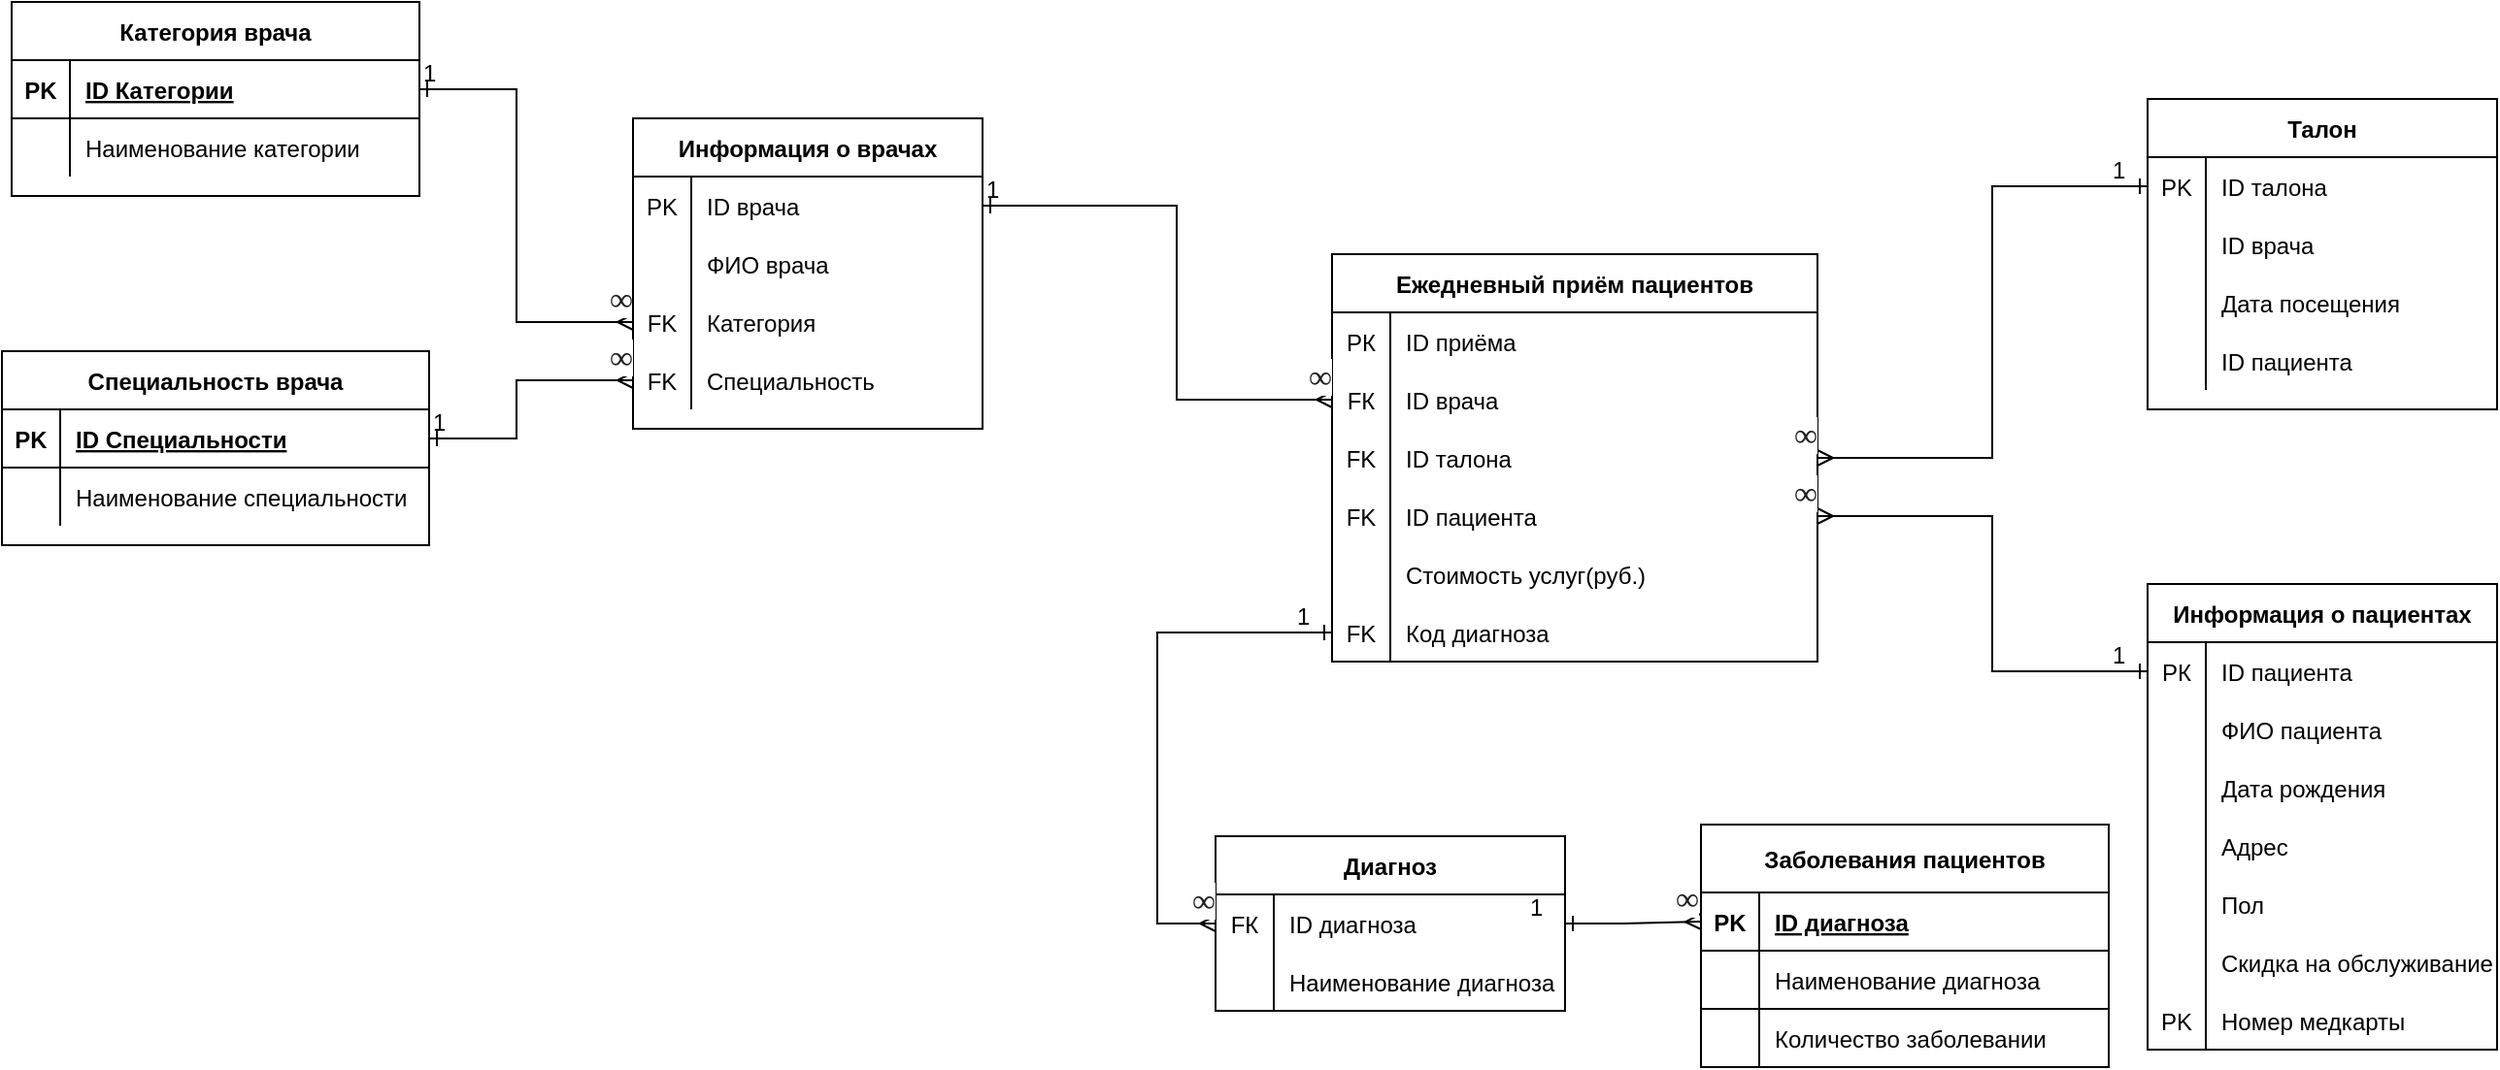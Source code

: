 <mxfile version="20.5.1" type="device" pages="5"><diagram id="zcLSEDVGO-byZdk7C5xc" name="Страница 1"><mxGraphModel dx="4024" dy="2439" grid="1" gridSize="10" guides="1" tooltips="1" connect="1" arrows="1" fold="1" page="1" pageScale="1" pageWidth="827" pageHeight="1169" math="0" shadow="0"><root><mxCell id="0"/><mxCell id="1" parent="0"/><mxCell id="pwShzJ3ZzyvoZm3PNi4d-5" value="Ежедневный приём пациентов" style="shape=table;startSize=30;container=1;collapsible=1;childLayout=tableLayout;fixedRows=1;rowLines=0;fontStyle=1;align=center;resizeLast=1;" parent="1" vertex="1"><mxGeometry x="-900" y="-1010" width="250" height="210" as="geometry"/></mxCell><mxCell id="pwShzJ3ZzyvoZm3PNi4d-9" value="" style="shape=tableRow;horizontal=0;startSize=0;swimlaneHead=0;swimlaneBody=0;fillColor=none;collapsible=0;dropTarget=0;points=[[0,0.5],[1,0.5]];portConstraint=eastwest;top=0;left=0;right=0;bottom=0;" parent="pwShzJ3ZzyvoZm3PNi4d-5" vertex="1"><mxGeometry y="30" width="250" height="30" as="geometry"/></mxCell><mxCell id="pwShzJ3ZzyvoZm3PNi4d-10" value="РК" style="shape=partialRectangle;connectable=0;fillColor=none;top=0;left=0;bottom=0;right=0;editable=1;overflow=hidden;" parent="pwShzJ3ZzyvoZm3PNi4d-9" vertex="1"><mxGeometry width="30" height="30" as="geometry"><mxRectangle width="30" height="30" as="alternateBounds"/></mxGeometry></mxCell><mxCell id="pwShzJ3ZzyvoZm3PNi4d-11" value="ID приёма" style="shape=partialRectangle;connectable=0;fillColor=none;top=0;left=0;bottom=0;right=0;align=left;spacingLeft=6;overflow=hidden;" parent="pwShzJ3ZzyvoZm3PNi4d-9" vertex="1"><mxGeometry x="30" width="220" height="30" as="geometry"><mxRectangle width="220" height="30" as="alternateBounds"/></mxGeometry></mxCell><mxCell id="pwShzJ3ZzyvoZm3PNi4d-12" value="" style="shape=tableRow;horizontal=0;startSize=0;swimlaneHead=0;swimlaneBody=0;fillColor=none;collapsible=0;dropTarget=0;points=[[0,0.5],[1,0.5]];portConstraint=eastwest;top=0;left=0;right=0;bottom=0;" parent="pwShzJ3ZzyvoZm3PNi4d-5" vertex="1"><mxGeometry y="60" width="250" height="30" as="geometry"/></mxCell><mxCell id="pwShzJ3ZzyvoZm3PNi4d-13" value="FК" style="shape=partialRectangle;connectable=0;fillColor=none;top=0;left=0;bottom=0;right=0;editable=1;overflow=hidden;" parent="pwShzJ3ZzyvoZm3PNi4d-12" vertex="1"><mxGeometry width="30" height="30" as="geometry"><mxRectangle width="30" height="30" as="alternateBounds"/></mxGeometry></mxCell><mxCell id="pwShzJ3ZzyvoZm3PNi4d-14" value="ID врача" style="shape=partialRectangle;connectable=0;fillColor=none;top=0;left=0;bottom=0;right=0;align=left;spacingLeft=6;overflow=hidden;" parent="pwShzJ3ZzyvoZm3PNi4d-12" vertex="1"><mxGeometry x="30" width="220" height="30" as="geometry"><mxRectangle width="220" height="30" as="alternateBounds"/></mxGeometry></mxCell><mxCell id="pwShzJ3ZzyvoZm3PNi4d-15" value="" style="shape=tableRow;horizontal=0;startSize=0;swimlaneHead=0;swimlaneBody=0;fillColor=none;collapsible=0;dropTarget=0;points=[[0,0.5],[1,0.5]];portConstraint=eastwest;top=0;left=0;right=0;bottom=0;" parent="pwShzJ3ZzyvoZm3PNi4d-5" vertex="1"><mxGeometry y="90" width="250" height="30" as="geometry"/></mxCell><mxCell id="pwShzJ3ZzyvoZm3PNi4d-16" value="FK" style="shape=partialRectangle;connectable=0;fillColor=none;top=0;left=0;bottom=0;right=0;editable=1;overflow=hidden;" parent="pwShzJ3ZzyvoZm3PNi4d-15" vertex="1"><mxGeometry width="30" height="30" as="geometry"><mxRectangle width="30" height="30" as="alternateBounds"/></mxGeometry></mxCell><mxCell id="pwShzJ3ZzyvoZm3PNi4d-17" value="ID талона" style="shape=partialRectangle;connectable=0;fillColor=none;top=0;left=0;bottom=0;right=0;align=left;spacingLeft=6;overflow=hidden;" parent="pwShzJ3ZzyvoZm3PNi4d-15" vertex="1"><mxGeometry x="30" width="220" height="30" as="geometry"><mxRectangle width="220" height="30" as="alternateBounds"/></mxGeometry></mxCell><mxCell id="pwShzJ3ZzyvoZm3PNi4d-18" style="shape=tableRow;horizontal=0;startSize=0;swimlaneHead=0;swimlaneBody=0;fillColor=none;collapsible=0;dropTarget=0;points=[[0,0.5],[1,0.5]];portConstraint=eastwest;top=0;left=0;right=0;bottom=0;" parent="pwShzJ3ZzyvoZm3PNi4d-5" vertex="1"><mxGeometry y="120" width="250" height="30" as="geometry"/></mxCell><mxCell id="pwShzJ3ZzyvoZm3PNi4d-19" value="FK" style="shape=partialRectangle;connectable=0;fillColor=none;top=0;left=0;bottom=0;right=0;editable=1;overflow=hidden;" parent="pwShzJ3ZzyvoZm3PNi4d-18" vertex="1"><mxGeometry width="30" height="30" as="geometry"><mxRectangle width="30" height="30" as="alternateBounds"/></mxGeometry></mxCell><mxCell id="pwShzJ3ZzyvoZm3PNi4d-20" value="ID пациента" style="shape=partialRectangle;connectable=0;fillColor=none;top=0;left=0;bottom=0;right=0;align=left;spacingLeft=6;overflow=hidden;" parent="pwShzJ3ZzyvoZm3PNi4d-18" vertex="1"><mxGeometry x="30" width="220" height="30" as="geometry"><mxRectangle width="220" height="30" as="alternateBounds"/></mxGeometry></mxCell><mxCell id="pwShzJ3ZzyvoZm3PNi4d-27" style="shape=tableRow;horizontal=0;startSize=0;swimlaneHead=0;swimlaneBody=0;fillColor=none;collapsible=0;dropTarget=0;points=[[0,0.5],[1,0.5]];portConstraint=eastwest;top=0;left=0;right=0;bottom=0;" parent="pwShzJ3ZzyvoZm3PNi4d-5" vertex="1"><mxGeometry y="150" width="250" height="30" as="geometry"/></mxCell><mxCell id="pwShzJ3ZzyvoZm3PNi4d-28" style="shape=partialRectangle;connectable=0;fillColor=none;top=0;left=0;bottom=0;right=0;editable=1;overflow=hidden;" parent="pwShzJ3ZzyvoZm3PNi4d-27" vertex="1"><mxGeometry width="30" height="30" as="geometry"><mxRectangle width="30" height="30" as="alternateBounds"/></mxGeometry></mxCell><mxCell id="pwShzJ3ZzyvoZm3PNi4d-29" value="Стоимость услуг(руб.)" style="shape=partialRectangle;connectable=0;fillColor=none;top=0;left=0;bottom=0;right=0;align=left;spacingLeft=6;overflow=hidden;" parent="pwShzJ3ZzyvoZm3PNi4d-27" vertex="1"><mxGeometry x="30" width="220" height="30" as="geometry"><mxRectangle width="220" height="30" as="alternateBounds"/></mxGeometry></mxCell><mxCell id="pwShzJ3ZzyvoZm3PNi4d-24" style="shape=tableRow;horizontal=0;startSize=0;swimlaneHead=0;swimlaneBody=0;fillColor=none;collapsible=0;dropTarget=0;points=[[0,0.5],[1,0.5]];portConstraint=eastwest;top=0;left=0;right=0;bottom=0;" parent="pwShzJ3ZzyvoZm3PNi4d-5" vertex="1"><mxGeometry y="180" width="250" height="30" as="geometry"/></mxCell><mxCell id="pwShzJ3ZzyvoZm3PNi4d-25" value="FK" style="shape=partialRectangle;connectable=0;fillColor=none;top=0;left=0;bottom=0;right=0;editable=1;overflow=hidden;" parent="pwShzJ3ZzyvoZm3PNi4d-24" vertex="1"><mxGeometry width="30" height="30" as="geometry"><mxRectangle width="30" height="30" as="alternateBounds"/></mxGeometry></mxCell><mxCell id="pwShzJ3ZzyvoZm3PNi4d-26" value="Код диагноза" style="shape=partialRectangle;connectable=0;fillColor=none;top=0;left=0;bottom=0;right=0;align=left;spacingLeft=6;overflow=hidden;" parent="pwShzJ3ZzyvoZm3PNi4d-24" vertex="1"><mxGeometry x="30" width="220" height="30" as="geometry"><mxRectangle width="220" height="30" as="alternateBounds"/></mxGeometry></mxCell><mxCell id="pwShzJ3ZzyvoZm3PNi4d-49" value="" style="endArrow=ERmany;html=1;rounded=0;exitX=1;exitY=0.5;exitDx=0;exitDy=0;startArrow=ERone;startFill=0;endFill=0;entryX=0;entryY=0.5;entryDx=0;entryDy=0;" parent="1" source="mf8u4sj8ODmg08UQ4odM-2" target="mf8u4sj8ODmg08UQ4odM-43" edge="1"><mxGeometry relative="1" as="geometry"><mxPoint x="-1080" y="-1130" as="sourcePoint"/><mxPoint x="-910" y="-1005" as="targetPoint"/><Array as="points"><mxPoint x="-1320" y="-1095"/><mxPoint x="-1320" y="-975"/></Array></mxGeometry></mxCell><mxCell id="pwShzJ3ZzyvoZm3PNi4d-50" value="1" style="resizable=0;html=1;align=left;verticalAlign=bottom;" parent="pwShzJ3ZzyvoZm3PNi4d-49" connectable="0" vertex="1"><mxGeometry x="-1" relative="1" as="geometry"/></mxCell><mxCell id="pwShzJ3ZzyvoZm3PNi4d-51" value="&lt;span style=&quot;color: rgb(32, 33, 34); font-family: times, serif, &amp;quot;palatino linotype&amp;quot;, &amp;quot;new athena unicode&amp;quot;, athena, gentium, code2000; font-size: 16.8px; text-align: start; background-color: rgb(255, 255, 255);&quot;&gt;∞&lt;/span&gt;" style="resizable=0;html=1;align=right;verticalAlign=bottom;" parent="pwShzJ3ZzyvoZm3PNi4d-49" connectable="0" vertex="1"><mxGeometry x="1" relative="1" as="geometry"/></mxCell><mxCell id="pwShzJ3ZzyvoZm3PNi4d-134" value="Информация о пациентах" style="shape=table;startSize=30;container=1;collapsible=1;childLayout=tableLayout;fixedRows=1;rowLines=0;fontStyle=1;align=center;resizeLast=1;" parent="1" vertex="1"><mxGeometry x="-480" y="-840" width="180" height="240" as="geometry"/></mxCell><mxCell id="pwShzJ3ZzyvoZm3PNi4d-135" style="shape=tableRow;horizontal=0;startSize=0;swimlaneHead=0;swimlaneBody=0;fillColor=none;collapsible=0;dropTarget=0;points=[[0,0.5],[1,0.5]];portConstraint=eastwest;top=0;left=0;right=0;bottom=0;" parent="pwShzJ3ZzyvoZm3PNi4d-134" vertex="1"><mxGeometry y="30" width="180" height="30" as="geometry"/></mxCell><mxCell id="pwShzJ3ZzyvoZm3PNi4d-136" value="РК" style="shape=partialRectangle;connectable=0;fillColor=none;top=0;left=0;bottom=0;right=0;editable=1;overflow=hidden;" parent="pwShzJ3ZzyvoZm3PNi4d-135" vertex="1"><mxGeometry width="30" height="30" as="geometry"><mxRectangle width="30" height="30" as="alternateBounds"/></mxGeometry></mxCell><mxCell id="pwShzJ3ZzyvoZm3PNi4d-137" value="ID пациента" style="shape=partialRectangle;connectable=0;fillColor=none;top=0;left=0;bottom=0;right=0;align=left;spacingLeft=6;overflow=hidden;" parent="pwShzJ3ZzyvoZm3PNi4d-135" vertex="1"><mxGeometry x="30" width="150" height="30" as="geometry"><mxRectangle width="150" height="30" as="alternateBounds"/></mxGeometry></mxCell><mxCell id="pwShzJ3ZzyvoZm3PNi4d-138" value="" style="shape=tableRow;horizontal=0;startSize=0;swimlaneHead=0;swimlaneBody=0;fillColor=none;collapsible=0;dropTarget=0;points=[[0,0.5],[1,0.5]];portConstraint=eastwest;top=0;left=0;right=0;bottom=0;" parent="pwShzJ3ZzyvoZm3PNi4d-134" vertex="1"><mxGeometry y="60" width="180" height="30" as="geometry"/></mxCell><mxCell id="pwShzJ3ZzyvoZm3PNi4d-139" value="" style="shape=partialRectangle;connectable=0;fillColor=none;top=0;left=0;bottom=0;right=0;editable=1;overflow=hidden;" parent="pwShzJ3ZzyvoZm3PNi4d-138" vertex="1"><mxGeometry width="30" height="30" as="geometry"><mxRectangle width="30" height="30" as="alternateBounds"/></mxGeometry></mxCell><mxCell id="pwShzJ3ZzyvoZm3PNi4d-140" value="ФИО пациента" style="shape=partialRectangle;connectable=0;fillColor=none;top=0;left=0;bottom=0;right=0;align=left;spacingLeft=6;overflow=hidden;" parent="pwShzJ3ZzyvoZm3PNi4d-138" vertex="1"><mxGeometry x="30" width="150" height="30" as="geometry"><mxRectangle width="150" height="30" as="alternateBounds"/></mxGeometry></mxCell><mxCell id="pwShzJ3ZzyvoZm3PNi4d-141" value="" style="shape=tableRow;horizontal=0;startSize=0;swimlaneHead=0;swimlaneBody=0;fillColor=none;collapsible=0;dropTarget=0;points=[[0,0.5],[1,0.5]];portConstraint=eastwest;top=0;left=0;right=0;bottom=0;" parent="pwShzJ3ZzyvoZm3PNi4d-134" vertex="1"><mxGeometry y="90" width="180" height="30" as="geometry"/></mxCell><mxCell id="pwShzJ3ZzyvoZm3PNi4d-142" value="" style="shape=partialRectangle;connectable=0;fillColor=none;top=0;left=0;bottom=0;right=0;editable=1;overflow=hidden;" parent="pwShzJ3ZzyvoZm3PNi4d-141" vertex="1"><mxGeometry width="30" height="30" as="geometry"><mxRectangle width="30" height="30" as="alternateBounds"/></mxGeometry></mxCell><mxCell id="pwShzJ3ZzyvoZm3PNi4d-143" value="Дата рождения" style="shape=partialRectangle;connectable=0;fillColor=none;top=0;left=0;bottom=0;right=0;align=left;spacingLeft=6;overflow=hidden;" parent="pwShzJ3ZzyvoZm3PNi4d-141" vertex="1"><mxGeometry x="30" width="150" height="30" as="geometry"><mxRectangle width="150" height="30" as="alternateBounds"/></mxGeometry></mxCell><mxCell id="pwShzJ3ZzyvoZm3PNi4d-144" value="" style="shape=tableRow;horizontal=0;startSize=0;swimlaneHead=0;swimlaneBody=0;fillColor=none;collapsible=0;dropTarget=0;points=[[0,0.5],[1,0.5]];portConstraint=eastwest;top=0;left=0;right=0;bottom=0;" parent="pwShzJ3ZzyvoZm3PNi4d-134" vertex="1"><mxGeometry y="120" width="180" height="30" as="geometry"/></mxCell><mxCell id="pwShzJ3ZzyvoZm3PNi4d-145" value="" style="shape=partialRectangle;connectable=0;fillColor=none;top=0;left=0;bottom=0;right=0;editable=1;overflow=hidden;" parent="pwShzJ3ZzyvoZm3PNi4d-144" vertex="1"><mxGeometry width="30" height="30" as="geometry"><mxRectangle width="30" height="30" as="alternateBounds"/></mxGeometry></mxCell><mxCell id="pwShzJ3ZzyvoZm3PNi4d-146" value="Адрес" style="shape=partialRectangle;connectable=0;fillColor=none;top=0;left=0;bottom=0;right=0;align=left;spacingLeft=6;overflow=hidden;" parent="pwShzJ3ZzyvoZm3PNi4d-144" vertex="1"><mxGeometry x="30" width="150" height="30" as="geometry"><mxRectangle width="150" height="30" as="alternateBounds"/></mxGeometry></mxCell><mxCell id="pwShzJ3ZzyvoZm3PNi4d-153" style="shape=tableRow;horizontal=0;startSize=0;swimlaneHead=0;swimlaneBody=0;fillColor=none;collapsible=0;dropTarget=0;points=[[0,0.5],[1,0.5]];portConstraint=eastwest;top=0;left=0;right=0;bottom=0;" parent="pwShzJ3ZzyvoZm3PNi4d-134" vertex="1"><mxGeometry y="150" width="180" height="30" as="geometry"/></mxCell><mxCell id="pwShzJ3ZzyvoZm3PNi4d-154" style="shape=partialRectangle;connectable=0;fillColor=none;top=0;left=0;bottom=0;right=0;editable=1;overflow=hidden;" parent="pwShzJ3ZzyvoZm3PNi4d-153" vertex="1"><mxGeometry width="30" height="30" as="geometry"><mxRectangle width="30" height="30" as="alternateBounds"/></mxGeometry></mxCell><mxCell id="pwShzJ3ZzyvoZm3PNi4d-155" value="Пол" style="shape=partialRectangle;connectable=0;fillColor=none;top=0;left=0;bottom=0;right=0;align=left;spacingLeft=6;overflow=hidden;" parent="pwShzJ3ZzyvoZm3PNi4d-153" vertex="1"><mxGeometry x="30" width="150" height="30" as="geometry"><mxRectangle width="150" height="30" as="alternateBounds"/></mxGeometry></mxCell><mxCell id="pwShzJ3ZzyvoZm3PNi4d-150" style="shape=tableRow;horizontal=0;startSize=0;swimlaneHead=0;swimlaneBody=0;fillColor=none;collapsible=0;dropTarget=0;points=[[0,0.5],[1,0.5]];portConstraint=eastwest;top=0;left=0;right=0;bottom=0;" parent="pwShzJ3ZzyvoZm3PNi4d-134" vertex="1"><mxGeometry y="180" width="180" height="30" as="geometry"/></mxCell><mxCell id="pwShzJ3ZzyvoZm3PNi4d-151" style="shape=partialRectangle;connectable=0;fillColor=none;top=0;left=0;bottom=0;right=0;editable=1;overflow=hidden;" parent="pwShzJ3ZzyvoZm3PNi4d-150" vertex="1"><mxGeometry width="30" height="30" as="geometry"><mxRectangle width="30" height="30" as="alternateBounds"/></mxGeometry></mxCell><mxCell id="pwShzJ3ZzyvoZm3PNi4d-152" value="Скидка на обслуживание" style="shape=partialRectangle;connectable=0;fillColor=none;top=0;left=0;bottom=0;right=0;align=left;spacingLeft=6;overflow=hidden;" parent="pwShzJ3ZzyvoZm3PNi4d-150" vertex="1"><mxGeometry x="30" width="150" height="30" as="geometry"><mxRectangle width="150" height="30" as="alternateBounds"/></mxGeometry></mxCell><mxCell id="pwShzJ3ZzyvoZm3PNi4d-147" style="shape=tableRow;horizontal=0;startSize=0;swimlaneHead=0;swimlaneBody=0;fillColor=none;collapsible=0;dropTarget=0;points=[[0,0.5],[1,0.5]];portConstraint=eastwest;top=0;left=0;right=0;bottom=0;" parent="pwShzJ3ZzyvoZm3PNi4d-134" vertex="1"><mxGeometry y="210" width="180" height="30" as="geometry"/></mxCell><mxCell id="pwShzJ3ZzyvoZm3PNi4d-148" value="PK" style="shape=partialRectangle;connectable=0;fillColor=none;top=0;left=0;bottom=0;right=0;editable=1;overflow=hidden;" parent="pwShzJ3ZzyvoZm3PNi4d-147" vertex="1"><mxGeometry width="30" height="30" as="geometry"><mxRectangle width="30" height="30" as="alternateBounds"/></mxGeometry></mxCell><mxCell id="pwShzJ3ZzyvoZm3PNi4d-149" value="Номер медкарты" style="shape=partialRectangle;connectable=0;fillColor=none;top=0;left=0;bottom=0;right=0;align=left;spacingLeft=6;overflow=hidden;" parent="pwShzJ3ZzyvoZm3PNi4d-147" vertex="1"><mxGeometry x="30" width="150" height="30" as="geometry"><mxRectangle width="150" height="30" as="alternateBounds"/></mxGeometry></mxCell><mxCell id="pwShzJ3ZzyvoZm3PNi4d-159" value="Диагноз" style="shape=table;startSize=30;container=1;collapsible=1;childLayout=tableLayout;fixedRows=1;rowLines=0;fontStyle=1;align=center;resizeLast=1;" parent="1" vertex="1"><mxGeometry x="-960" y="-710" width="180" height="90" as="geometry"/></mxCell><mxCell id="pwShzJ3ZzyvoZm3PNi4d-160" style="shape=tableRow;horizontal=0;startSize=0;swimlaneHead=0;swimlaneBody=0;fillColor=none;collapsible=0;dropTarget=0;points=[[0,0.5],[1,0.5]];portConstraint=eastwest;top=0;left=0;right=0;bottom=0;" parent="pwShzJ3ZzyvoZm3PNi4d-159" vertex="1"><mxGeometry y="30" width="180" height="30" as="geometry"/></mxCell><mxCell id="pwShzJ3ZzyvoZm3PNi4d-161" value="FК" style="shape=partialRectangle;connectable=0;fillColor=none;top=0;left=0;bottom=0;right=0;editable=1;overflow=hidden;" parent="pwShzJ3ZzyvoZm3PNi4d-160" vertex="1"><mxGeometry width="30" height="30" as="geometry"><mxRectangle width="30" height="30" as="alternateBounds"/></mxGeometry></mxCell><mxCell id="pwShzJ3ZzyvoZm3PNi4d-162" value="ID диагноза" style="shape=partialRectangle;connectable=0;fillColor=none;top=0;left=0;bottom=0;right=0;align=left;spacingLeft=6;overflow=hidden;" parent="pwShzJ3ZzyvoZm3PNi4d-160" vertex="1"><mxGeometry x="30" width="150" height="30" as="geometry"><mxRectangle width="150" height="30" as="alternateBounds"/></mxGeometry></mxCell><mxCell id="pwShzJ3ZzyvoZm3PNi4d-163" value="" style="shape=tableRow;horizontal=0;startSize=0;swimlaneHead=0;swimlaneBody=0;fillColor=none;collapsible=0;dropTarget=0;points=[[0,0.5],[1,0.5]];portConstraint=eastwest;top=0;left=0;right=0;bottom=0;" parent="pwShzJ3ZzyvoZm3PNi4d-159" vertex="1"><mxGeometry y="60" width="180" height="30" as="geometry"/></mxCell><mxCell id="pwShzJ3ZzyvoZm3PNi4d-164" value="" style="shape=partialRectangle;connectable=0;fillColor=none;top=0;left=0;bottom=0;right=0;editable=1;overflow=hidden;" parent="pwShzJ3ZzyvoZm3PNi4d-163" vertex="1"><mxGeometry width="30" height="30" as="geometry"><mxRectangle width="30" height="30" as="alternateBounds"/></mxGeometry></mxCell><mxCell id="pwShzJ3ZzyvoZm3PNi4d-165" value="Наименование диагноза" style="shape=partialRectangle;connectable=0;fillColor=none;top=0;left=0;bottom=0;right=0;align=left;spacingLeft=6;overflow=hidden;" parent="pwShzJ3ZzyvoZm3PNi4d-163" vertex="1"><mxGeometry x="30" width="150" height="30" as="geometry"><mxRectangle width="150" height="30" as="alternateBounds"/></mxGeometry></mxCell><mxCell id="mf8u4sj8ODmg08UQ4odM-1" value="Категория врача" style="shape=table;startSize=30;container=1;collapsible=1;childLayout=tableLayout;fixedRows=1;rowLines=0;fontStyle=1;align=center;resizeLast=1;" parent="1" vertex="1"><mxGeometry x="-1580" y="-1140" width="210" height="100" as="geometry"/></mxCell><mxCell id="mf8u4sj8ODmg08UQ4odM-2" value="" style="shape=tableRow;horizontal=0;startSize=0;swimlaneHead=0;swimlaneBody=0;fillColor=none;collapsible=0;dropTarget=0;points=[[0,0.5],[1,0.5]];portConstraint=eastwest;top=0;left=0;right=0;bottom=1;" parent="mf8u4sj8ODmg08UQ4odM-1" vertex="1"><mxGeometry y="30" width="210" height="30" as="geometry"/></mxCell><mxCell id="mf8u4sj8ODmg08UQ4odM-3" value="PK" style="shape=partialRectangle;connectable=0;fillColor=none;top=0;left=0;bottom=0;right=0;fontStyle=1;overflow=hidden;" parent="mf8u4sj8ODmg08UQ4odM-2" vertex="1"><mxGeometry width="30" height="30" as="geometry"><mxRectangle width="30" height="30" as="alternateBounds"/></mxGeometry></mxCell><mxCell id="mf8u4sj8ODmg08UQ4odM-4" value="ID Категории" style="shape=partialRectangle;connectable=0;fillColor=none;top=0;left=0;bottom=0;right=0;align=left;spacingLeft=6;fontStyle=5;overflow=hidden;" parent="mf8u4sj8ODmg08UQ4odM-2" vertex="1"><mxGeometry x="30" width="180" height="30" as="geometry"><mxRectangle width="180" height="30" as="alternateBounds"/></mxGeometry></mxCell><mxCell id="mf8u4sj8ODmg08UQ4odM-5" value="" style="shape=tableRow;horizontal=0;startSize=0;swimlaneHead=0;swimlaneBody=0;fillColor=none;collapsible=0;dropTarget=0;points=[[0,0.5],[1,0.5]];portConstraint=eastwest;top=0;left=0;right=0;bottom=0;" parent="mf8u4sj8ODmg08UQ4odM-1" vertex="1"><mxGeometry y="60" width="210" height="30" as="geometry"/></mxCell><mxCell id="mf8u4sj8ODmg08UQ4odM-6" value="" style="shape=partialRectangle;connectable=0;fillColor=none;top=0;left=0;bottom=0;right=0;editable=1;overflow=hidden;" parent="mf8u4sj8ODmg08UQ4odM-5" vertex="1"><mxGeometry width="30" height="30" as="geometry"><mxRectangle width="30" height="30" as="alternateBounds"/></mxGeometry></mxCell><mxCell id="mf8u4sj8ODmg08UQ4odM-7" value="Наименование категории" style="shape=partialRectangle;connectable=0;fillColor=none;top=0;left=0;bottom=0;right=0;align=left;spacingLeft=6;overflow=hidden;" parent="mf8u4sj8ODmg08UQ4odM-5" vertex="1"><mxGeometry x="30" width="180" height="30" as="geometry"><mxRectangle width="180" height="30" as="alternateBounds"/></mxGeometry></mxCell><mxCell id="mf8u4sj8ODmg08UQ4odM-14" value="Специальность врача" style="shape=table;startSize=30;container=1;collapsible=1;childLayout=tableLayout;fixedRows=1;rowLines=0;fontStyle=1;align=center;resizeLast=1;" parent="1" vertex="1"><mxGeometry x="-1585" y="-960" width="220" height="100" as="geometry"/></mxCell><mxCell id="mf8u4sj8ODmg08UQ4odM-15" value="" style="shape=tableRow;horizontal=0;startSize=0;swimlaneHead=0;swimlaneBody=0;fillColor=none;collapsible=0;dropTarget=0;points=[[0,0.5],[1,0.5]];portConstraint=eastwest;top=0;left=0;right=0;bottom=1;" parent="mf8u4sj8ODmg08UQ4odM-14" vertex="1"><mxGeometry y="30" width="220" height="30" as="geometry"/></mxCell><mxCell id="mf8u4sj8ODmg08UQ4odM-16" value="PK" style="shape=partialRectangle;connectable=0;fillColor=none;top=0;left=0;bottom=0;right=0;fontStyle=1;overflow=hidden;" parent="mf8u4sj8ODmg08UQ4odM-15" vertex="1"><mxGeometry width="30" height="30" as="geometry"><mxRectangle width="30" height="30" as="alternateBounds"/></mxGeometry></mxCell><mxCell id="mf8u4sj8ODmg08UQ4odM-17" value="ID Специальности" style="shape=partialRectangle;connectable=0;fillColor=none;top=0;left=0;bottom=0;right=0;align=left;spacingLeft=6;fontStyle=5;overflow=hidden;" parent="mf8u4sj8ODmg08UQ4odM-15" vertex="1"><mxGeometry x="30" width="190" height="30" as="geometry"><mxRectangle width="190" height="30" as="alternateBounds"/></mxGeometry></mxCell><mxCell id="mf8u4sj8ODmg08UQ4odM-18" value="" style="shape=tableRow;horizontal=0;startSize=0;swimlaneHead=0;swimlaneBody=0;fillColor=none;collapsible=0;dropTarget=0;points=[[0,0.5],[1,0.5]];portConstraint=eastwest;top=0;left=0;right=0;bottom=0;" parent="mf8u4sj8ODmg08UQ4odM-14" vertex="1"><mxGeometry y="60" width="220" height="30" as="geometry"/></mxCell><mxCell id="mf8u4sj8ODmg08UQ4odM-19" value="" style="shape=partialRectangle;connectable=0;fillColor=none;top=0;left=0;bottom=0;right=0;editable=1;overflow=hidden;" parent="mf8u4sj8ODmg08UQ4odM-18" vertex="1"><mxGeometry width="30" height="30" as="geometry"><mxRectangle width="30" height="30" as="alternateBounds"/></mxGeometry></mxCell><mxCell id="mf8u4sj8ODmg08UQ4odM-20" value="Наименование специальности" style="shape=partialRectangle;connectable=0;fillColor=none;top=0;left=0;bottom=0;right=0;align=left;spacingLeft=6;overflow=hidden;" parent="mf8u4sj8ODmg08UQ4odM-18" vertex="1"><mxGeometry x="30" width="190" height="30" as="geometry"><mxRectangle width="190" height="30" as="alternateBounds"/></mxGeometry></mxCell><mxCell id="mf8u4sj8ODmg08UQ4odM-36" value="Информация о врачах" style="shape=table;startSize=30;container=1;collapsible=1;childLayout=tableLayout;fixedRows=1;rowLines=0;fontStyle=1;align=center;resizeLast=1;" parent="1" vertex="1"><mxGeometry x="-1260" y="-1080" width="180" height="160" as="geometry"/></mxCell><mxCell id="mf8u4sj8ODmg08UQ4odM-90" style="shape=tableRow;horizontal=0;startSize=0;swimlaneHead=0;swimlaneBody=0;fillColor=none;collapsible=0;dropTarget=0;points=[[0,0.5],[1,0.5]];portConstraint=eastwest;top=0;left=0;right=0;bottom=0;" parent="mf8u4sj8ODmg08UQ4odM-36" vertex="1"><mxGeometry y="30" width="180" height="30" as="geometry"/></mxCell><mxCell id="mf8u4sj8ODmg08UQ4odM-91" value="PK" style="shape=partialRectangle;connectable=0;fillColor=none;top=0;left=0;bottom=0;right=0;editable=1;overflow=hidden;" parent="mf8u4sj8ODmg08UQ4odM-90" vertex="1"><mxGeometry width="30" height="30" as="geometry"><mxRectangle width="30" height="30" as="alternateBounds"/></mxGeometry></mxCell><mxCell id="mf8u4sj8ODmg08UQ4odM-92" value="ID врача" style="shape=partialRectangle;connectable=0;fillColor=none;top=0;left=0;bottom=0;right=0;align=left;spacingLeft=6;overflow=hidden;" parent="mf8u4sj8ODmg08UQ4odM-90" vertex="1"><mxGeometry x="30" width="150" height="30" as="geometry"><mxRectangle width="150" height="30" as="alternateBounds"/></mxGeometry></mxCell><mxCell id="mf8u4sj8ODmg08UQ4odM-40" value="" style="shape=tableRow;horizontal=0;startSize=0;swimlaneHead=0;swimlaneBody=0;fillColor=none;collapsible=0;dropTarget=0;points=[[0,0.5],[1,0.5]];portConstraint=eastwest;top=0;left=0;right=0;bottom=0;" parent="mf8u4sj8ODmg08UQ4odM-36" vertex="1"><mxGeometry y="60" width="180" height="30" as="geometry"/></mxCell><mxCell id="mf8u4sj8ODmg08UQ4odM-41" value="" style="shape=partialRectangle;connectable=0;fillColor=none;top=0;left=0;bottom=0;right=0;editable=1;overflow=hidden;" parent="mf8u4sj8ODmg08UQ4odM-40" vertex="1"><mxGeometry width="30" height="30" as="geometry"><mxRectangle width="30" height="30" as="alternateBounds"/></mxGeometry></mxCell><mxCell id="mf8u4sj8ODmg08UQ4odM-42" value="ФИО врача" style="shape=partialRectangle;connectable=0;fillColor=none;top=0;left=0;bottom=0;right=0;align=left;spacingLeft=6;overflow=hidden;" parent="mf8u4sj8ODmg08UQ4odM-40" vertex="1"><mxGeometry x="30" width="150" height="30" as="geometry"><mxRectangle width="150" height="30" as="alternateBounds"/></mxGeometry></mxCell><mxCell id="mf8u4sj8ODmg08UQ4odM-43" value="" style="shape=tableRow;horizontal=0;startSize=0;swimlaneHead=0;swimlaneBody=0;fillColor=none;collapsible=0;dropTarget=0;points=[[0,0.5],[1,0.5]];portConstraint=eastwest;top=0;left=0;right=0;bottom=0;" parent="mf8u4sj8ODmg08UQ4odM-36" vertex="1"><mxGeometry y="90" width="180" height="30" as="geometry"/></mxCell><mxCell id="mf8u4sj8ODmg08UQ4odM-44" value="FK" style="shape=partialRectangle;connectable=0;fillColor=none;top=0;left=0;bottom=0;right=0;editable=1;overflow=hidden;" parent="mf8u4sj8ODmg08UQ4odM-43" vertex="1"><mxGeometry width="30" height="30" as="geometry"><mxRectangle width="30" height="30" as="alternateBounds"/></mxGeometry></mxCell><mxCell id="mf8u4sj8ODmg08UQ4odM-45" value="Категория" style="shape=partialRectangle;connectable=0;fillColor=none;top=0;left=0;bottom=0;right=0;align=left;spacingLeft=6;overflow=hidden;" parent="mf8u4sj8ODmg08UQ4odM-43" vertex="1"><mxGeometry x="30" width="150" height="30" as="geometry"><mxRectangle width="150" height="30" as="alternateBounds"/></mxGeometry></mxCell><mxCell id="mf8u4sj8ODmg08UQ4odM-46" value="" style="shape=tableRow;horizontal=0;startSize=0;swimlaneHead=0;swimlaneBody=0;fillColor=none;collapsible=0;dropTarget=0;points=[[0,0.5],[1,0.5]];portConstraint=eastwest;top=0;left=0;right=0;bottom=0;" parent="mf8u4sj8ODmg08UQ4odM-36" vertex="1"><mxGeometry y="120" width="180" height="30" as="geometry"/></mxCell><mxCell id="mf8u4sj8ODmg08UQ4odM-47" value="FK" style="shape=partialRectangle;connectable=0;fillColor=none;top=0;left=0;bottom=0;right=0;editable=1;overflow=hidden;" parent="mf8u4sj8ODmg08UQ4odM-46" vertex="1"><mxGeometry width="30" height="30" as="geometry"><mxRectangle width="30" height="30" as="alternateBounds"/></mxGeometry></mxCell><mxCell id="mf8u4sj8ODmg08UQ4odM-48" value="Специальность" style="shape=partialRectangle;connectable=0;fillColor=none;top=0;left=0;bottom=0;right=0;align=left;spacingLeft=6;overflow=hidden;" parent="mf8u4sj8ODmg08UQ4odM-46" vertex="1"><mxGeometry x="30" width="150" height="30" as="geometry"><mxRectangle width="150" height="30" as="alternateBounds"/></mxGeometry></mxCell><mxCell id="mf8u4sj8ODmg08UQ4odM-49" value="Талон" style="shape=table;startSize=30;container=1;collapsible=1;childLayout=tableLayout;fixedRows=1;rowLines=0;fontStyle=1;align=center;resizeLast=1;" parent="1" vertex="1"><mxGeometry x="-480" y="-1090" width="180" height="160" as="geometry"/></mxCell><mxCell id="mf8u4sj8ODmg08UQ4odM-87" style="shape=tableRow;horizontal=0;startSize=0;swimlaneHead=0;swimlaneBody=0;fillColor=none;collapsible=0;dropTarget=0;points=[[0,0.5],[1,0.5]];portConstraint=eastwest;top=0;left=0;right=0;bottom=0;" parent="mf8u4sj8ODmg08UQ4odM-49" vertex="1"><mxGeometry y="30" width="180" height="30" as="geometry"/></mxCell><mxCell id="mf8u4sj8ODmg08UQ4odM-88" value="PK" style="shape=partialRectangle;connectable=0;fillColor=none;top=0;left=0;bottom=0;right=0;editable=1;overflow=hidden;" parent="mf8u4sj8ODmg08UQ4odM-87" vertex="1"><mxGeometry width="30" height="30" as="geometry"><mxRectangle width="30" height="30" as="alternateBounds"/></mxGeometry></mxCell><mxCell id="mf8u4sj8ODmg08UQ4odM-89" value="ID талона" style="shape=partialRectangle;connectable=0;fillColor=none;top=0;left=0;bottom=0;right=0;align=left;spacingLeft=6;overflow=hidden;" parent="mf8u4sj8ODmg08UQ4odM-87" vertex="1"><mxGeometry x="30" width="150" height="30" as="geometry"><mxRectangle width="150" height="30" as="alternateBounds"/></mxGeometry></mxCell><mxCell id="mf8u4sj8ODmg08UQ4odM-53" value="" style="shape=tableRow;horizontal=0;startSize=0;swimlaneHead=0;swimlaneBody=0;fillColor=none;collapsible=0;dropTarget=0;points=[[0,0.5],[1,0.5]];portConstraint=eastwest;top=0;left=0;right=0;bottom=0;" parent="mf8u4sj8ODmg08UQ4odM-49" vertex="1"><mxGeometry y="60" width="180" height="30" as="geometry"/></mxCell><mxCell id="mf8u4sj8ODmg08UQ4odM-54" value="" style="shape=partialRectangle;connectable=0;fillColor=none;top=0;left=0;bottom=0;right=0;editable=1;overflow=hidden;" parent="mf8u4sj8ODmg08UQ4odM-53" vertex="1"><mxGeometry width="30" height="30" as="geometry"><mxRectangle width="30" height="30" as="alternateBounds"/></mxGeometry></mxCell><mxCell id="mf8u4sj8ODmg08UQ4odM-55" value="ID врача" style="shape=partialRectangle;connectable=0;fillColor=none;top=0;left=0;bottom=0;right=0;align=left;spacingLeft=6;overflow=hidden;" parent="mf8u4sj8ODmg08UQ4odM-53" vertex="1"><mxGeometry x="30" width="150" height="30" as="geometry"><mxRectangle width="150" height="30" as="alternateBounds"/></mxGeometry></mxCell><mxCell id="mf8u4sj8ODmg08UQ4odM-56" value="" style="shape=tableRow;horizontal=0;startSize=0;swimlaneHead=0;swimlaneBody=0;fillColor=none;collapsible=0;dropTarget=0;points=[[0,0.5],[1,0.5]];portConstraint=eastwest;top=0;left=0;right=0;bottom=0;" parent="mf8u4sj8ODmg08UQ4odM-49" vertex="1"><mxGeometry y="90" width="180" height="30" as="geometry"/></mxCell><mxCell id="mf8u4sj8ODmg08UQ4odM-57" value="" style="shape=partialRectangle;connectable=0;fillColor=none;top=0;left=0;bottom=0;right=0;editable=1;overflow=hidden;" parent="mf8u4sj8ODmg08UQ4odM-56" vertex="1"><mxGeometry width="30" height="30" as="geometry"><mxRectangle width="30" height="30" as="alternateBounds"/></mxGeometry></mxCell><mxCell id="mf8u4sj8ODmg08UQ4odM-58" value="Дата посещения" style="shape=partialRectangle;connectable=0;fillColor=none;top=0;left=0;bottom=0;right=0;align=left;spacingLeft=6;overflow=hidden;" parent="mf8u4sj8ODmg08UQ4odM-56" vertex="1"><mxGeometry x="30" width="150" height="30" as="geometry"><mxRectangle width="150" height="30" as="alternateBounds"/></mxGeometry></mxCell><mxCell id="mf8u4sj8ODmg08UQ4odM-59" value="" style="shape=tableRow;horizontal=0;startSize=0;swimlaneHead=0;swimlaneBody=0;fillColor=none;collapsible=0;dropTarget=0;points=[[0,0.5],[1,0.5]];portConstraint=eastwest;top=0;left=0;right=0;bottom=0;" parent="mf8u4sj8ODmg08UQ4odM-49" vertex="1"><mxGeometry y="120" width="180" height="30" as="geometry"/></mxCell><mxCell id="mf8u4sj8ODmg08UQ4odM-60" value="" style="shape=partialRectangle;connectable=0;fillColor=none;top=0;left=0;bottom=0;right=0;editable=1;overflow=hidden;" parent="mf8u4sj8ODmg08UQ4odM-59" vertex="1"><mxGeometry width="30" height="30" as="geometry"><mxRectangle width="30" height="30" as="alternateBounds"/></mxGeometry></mxCell><mxCell id="mf8u4sj8ODmg08UQ4odM-61" value="ID пациента" style="shape=partialRectangle;connectable=0;fillColor=none;top=0;left=0;bottom=0;right=0;align=left;spacingLeft=6;overflow=hidden;" parent="mf8u4sj8ODmg08UQ4odM-59" vertex="1"><mxGeometry x="30" width="150" height="30" as="geometry"><mxRectangle width="150" height="30" as="alternateBounds"/></mxGeometry></mxCell><mxCell id="mf8u4sj8ODmg08UQ4odM-84" value="" style="endArrow=ERmany;html=1;rounded=0;exitX=1;exitY=0.5;exitDx=0;exitDy=0;startArrow=ERone;startFill=0;endFill=0;entryX=0;entryY=0.5;entryDx=0;entryDy=0;" parent="1" source="mf8u4sj8ODmg08UQ4odM-15" target="mf8u4sj8ODmg08UQ4odM-46" edge="1"><mxGeometry relative="1" as="geometry"><mxPoint x="-1475" y="-840" as="sourcePoint"/><mxPoint x="-1365" y="-720" as="targetPoint"/><Array as="points"><mxPoint x="-1320" y="-915"/><mxPoint x="-1320" y="-945"/></Array></mxGeometry></mxCell><mxCell id="mf8u4sj8ODmg08UQ4odM-85" value="1" style="resizable=0;html=1;align=left;verticalAlign=bottom;" parent="mf8u4sj8ODmg08UQ4odM-84" connectable="0" vertex="1"><mxGeometry x="-1" relative="1" as="geometry"/></mxCell><mxCell id="mf8u4sj8ODmg08UQ4odM-86" value="&lt;span style=&quot;color: rgb(32, 33, 34); font-family: times, serif, &amp;quot;palatino linotype&amp;quot;, &amp;quot;new athena unicode&amp;quot;, athena, gentium, code2000; font-size: 16.8px; text-align: start; background-color: rgb(255, 255, 255);&quot;&gt;∞&lt;/span&gt;" style="resizable=0;html=1;align=right;verticalAlign=bottom;" parent="mf8u4sj8ODmg08UQ4odM-84" connectable="0" vertex="1"><mxGeometry x="1" relative="1" as="geometry"/></mxCell><mxCell id="mf8u4sj8ODmg08UQ4odM-102" value="" style="endArrow=ERmany;html=1;rounded=0;exitX=1;exitY=0.5;exitDx=0;exitDy=0;startArrow=ERone;startFill=0;endFill=0;entryX=0;entryY=0.5;entryDx=0;entryDy=0;" parent="1" source="mf8u4sj8ODmg08UQ4odM-90" target="pwShzJ3ZzyvoZm3PNi4d-12" edge="1"><mxGeometry relative="1" as="geometry"><mxPoint x="-1030.0" y="-1060" as="sourcePoint"/><mxPoint x="-920.0" y="-940" as="targetPoint"/><Array as="points"><mxPoint x="-980" y="-1035"/><mxPoint x="-980" y="-935"/></Array></mxGeometry></mxCell><mxCell id="mf8u4sj8ODmg08UQ4odM-103" value="1" style="resizable=0;html=1;align=left;verticalAlign=bottom;" parent="mf8u4sj8ODmg08UQ4odM-102" connectable="0" vertex="1"><mxGeometry x="-1" relative="1" as="geometry"/></mxCell><mxCell id="mf8u4sj8ODmg08UQ4odM-104" value="&lt;span style=&quot;color: rgb(32, 33, 34); font-family: times, serif, &amp;quot;palatino linotype&amp;quot;, &amp;quot;new athena unicode&amp;quot;, athena, gentium, code2000; font-size: 16.8px; text-align: start; background-color: rgb(255, 255, 255);&quot;&gt;∞&lt;/span&gt;" style="resizable=0;html=1;align=right;verticalAlign=bottom;" parent="mf8u4sj8ODmg08UQ4odM-102" connectable="0" vertex="1"><mxGeometry x="1" relative="1" as="geometry"/></mxCell><mxCell id="CQI2eFSjsz9IAJvE6Sha-1" value="" style="endArrow=ERmany;html=1;rounded=0;startArrow=ERone;startFill=0;endFill=0;entryX=1;entryY=0.5;entryDx=0;entryDy=0;exitX=0;exitY=0.5;exitDx=0;exitDy=0;" parent="1" source="mf8u4sj8ODmg08UQ4odM-87" target="pwShzJ3ZzyvoZm3PNi4d-15" edge="1"><mxGeometry relative="1" as="geometry"><mxPoint x="-480" y="-1040" as="sourcePoint"/><mxPoint x="-480" y="-1020" as="targetPoint"/><Array as="points"><mxPoint x="-560" y="-1045"/><mxPoint x="-560" y="-905"/></Array></mxGeometry></mxCell><mxCell id="CQI2eFSjsz9IAJvE6Sha-2" value="1" style="resizable=0;html=1;align=left;verticalAlign=bottom;" parent="CQI2eFSjsz9IAJvE6Sha-1" connectable="0" vertex="1"><mxGeometry x="-1" relative="1" as="geometry"><mxPoint x="-20" as="offset"/></mxGeometry></mxCell><mxCell id="CQI2eFSjsz9IAJvE6Sha-3" value="&lt;span style=&quot;color: rgb(32, 33, 34); font-family: times, serif, &amp;quot;palatino linotype&amp;quot;, &amp;quot;new athena unicode&amp;quot;, athena, gentium, code2000; font-size: 16.8px; text-align: start; background-color: rgb(255, 255, 255);&quot;&gt;∞&lt;/span&gt;" style="resizable=0;html=1;align=right;verticalAlign=bottom;" parent="CQI2eFSjsz9IAJvE6Sha-1" connectable="0" vertex="1"><mxGeometry x="1" relative="1" as="geometry"/></mxCell><mxCell id="CQI2eFSjsz9IAJvE6Sha-4" value="" style="endArrow=ERmany;html=1;rounded=0;startArrow=ERone;startFill=0;endFill=0;entryX=1;entryY=0.5;entryDx=0;entryDy=0;exitX=0;exitY=0.5;exitDx=0;exitDy=0;" parent="1" source="pwShzJ3ZzyvoZm3PNi4d-135" target="pwShzJ3ZzyvoZm3PNi4d-18" edge="1"><mxGeometry relative="1" as="geometry"><mxPoint x="-450" y="-975" as="sourcePoint"/><mxPoint x="-620" y="-835" as="targetPoint"/><Array as="points"><mxPoint x="-560" y="-795"/><mxPoint x="-560" y="-875"/></Array></mxGeometry></mxCell><mxCell id="CQI2eFSjsz9IAJvE6Sha-5" value="1" style="resizable=0;html=1;align=left;verticalAlign=bottom;" parent="CQI2eFSjsz9IAJvE6Sha-4" connectable="0" vertex="1"><mxGeometry x="-1" relative="1" as="geometry"><mxPoint x="-20" as="offset"/></mxGeometry></mxCell><mxCell id="CQI2eFSjsz9IAJvE6Sha-6" value="&lt;span style=&quot;color: rgb(32, 33, 34); font-family: times, serif, &amp;quot;palatino linotype&amp;quot;, &amp;quot;new athena unicode&amp;quot;, athena, gentium, code2000; font-size: 16.8px; text-align: start; background-color: rgb(255, 255, 255);&quot;&gt;∞&lt;/span&gt;" style="resizable=0;html=1;align=right;verticalAlign=bottom;" parent="CQI2eFSjsz9IAJvE6Sha-4" connectable="0" vertex="1"><mxGeometry x="1" relative="1" as="geometry"/></mxCell><mxCell id="CQI2eFSjsz9IAJvE6Sha-7" value="" style="endArrow=ERmany;html=1;rounded=0;startArrow=ERone;startFill=0;endFill=0;entryX=0;entryY=0.5;entryDx=0;entryDy=0;exitX=0;exitY=0.5;exitDx=0;exitDy=0;" parent="1" source="pwShzJ3ZzyvoZm3PNi4d-24" target="pwShzJ3ZzyvoZm3PNi4d-160" edge="1"><mxGeometry relative="1" as="geometry"><mxPoint x="-910" y="-800" as="sourcePoint"/><mxPoint x="-1080" y="-660" as="targetPoint"/><Array as="points"><mxPoint x="-990" y="-815"/><mxPoint x="-990" y="-665"/></Array></mxGeometry></mxCell><mxCell id="CQI2eFSjsz9IAJvE6Sha-8" value="1" style="resizable=0;html=1;align=left;verticalAlign=bottom;" parent="CQI2eFSjsz9IAJvE6Sha-7" connectable="0" vertex="1"><mxGeometry x="-1" relative="1" as="geometry"><mxPoint x="-20" as="offset"/></mxGeometry></mxCell><mxCell id="CQI2eFSjsz9IAJvE6Sha-9" value="&lt;span style=&quot;color: rgb(32, 33, 34); font-family: times, serif, &amp;quot;palatino linotype&amp;quot;, &amp;quot;new athena unicode&amp;quot;, athena, gentium, code2000; font-size: 16.8px; text-align: start; background-color: rgb(255, 255, 255);&quot;&gt;∞&lt;/span&gt;" style="resizable=0;html=1;align=right;verticalAlign=bottom;" parent="CQI2eFSjsz9IAJvE6Sha-7" connectable="0" vertex="1"><mxGeometry x="1" relative="1" as="geometry"/></mxCell><mxCell id="ZEk1VcH7gJLfvD-LdrQi-1" value="Заболевания пациентов" style="shape=table;startSize=35;container=1;collapsible=1;childLayout=tableLayout;fixedRows=1;rowLines=0;fontStyle=1;align=center;resizeLast=1;" vertex="1" parent="1"><mxGeometry x="-710" y="-716" width="210" height="125" as="geometry"><mxRectangle x="1440" y="720" width="190" height="30" as="alternateBounds"/></mxGeometry></mxCell><mxCell id="ZEk1VcH7gJLfvD-LdrQi-2" value="" style="shape=tableRow;horizontal=0;startSize=0;swimlaneHead=0;swimlaneBody=0;fillColor=none;collapsible=0;dropTarget=0;points=[[0,0.5],[1,0.5]];portConstraint=eastwest;top=0;left=0;right=0;bottom=1;" vertex="1" parent="ZEk1VcH7gJLfvD-LdrQi-1"><mxGeometry y="35" width="210" height="30" as="geometry"/></mxCell><mxCell id="ZEk1VcH7gJLfvD-LdrQi-3" value="PK" style="shape=partialRectangle;connectable=0;fillColor=none;top=0;left=0;bottom=0;right=0;fontStyle=1;overflow=hidden;" vertex="1" parent="ZEk1VcH7gJLfvD-LdrQi-2"><mxGeometry width="30" height="30" as="geometry"><mxRectangle width="30" height="30" as="alternateBounds"/></mxGeometry></mxCell><mxCell id="ZEk1VcH7gJLfvD-LdrQi-4" value="ID диагноза" style="shape=partialRectangle;connectable=0;fillColor=none;top=0;left=0;bottom=0;right=0;align=left;spacingLeft=6;fontStyle=5;overflow=hidden;" vertex="1" parent="ZEk1VcH7gJLfvD-LdrQi-2"><mxGeometry x="30" width="180" height="30" as="geometry"><mxRectangle width="180" height="30" as="alternateBounds"/></mxGeometry></mxCell><mxCell id="ZEk1VcH7gJLfvD-LdrQi-5" value="" style="shape=tableRow;horizontal=0;startSize=0;swimlaneHead=0;swimlaneBody=0;fillColor=none;collapsible=0;dropTarget=0;points=[[0,0.5],[1,0.5]];portConstraint=eastwest;top=0;left=0;right=0;bottom=1;" vertex="1" parent="ZEk1VcH7gJLfvD-LdrQi-1"><mxGeometry y="65" width="210" height="30" as="geometry"/></mxCell><mxCell id="ZEk1VcH7gJLfvD-LdrQi-6" value="" style="shape=partialRectangle;connectable=0;fillColor=none;top=0;left=0;bottom=0;right=0;fontStyle=1;overflow=hidden;" vertex="1" parent="ZEk1VcH7gJLfvD-LdrQi-5"><mxGeometry width="30" height="30" as="geometry"><mxRectangle width="30" height="30" as="alternateBounds"/></mxGeometry></mxCell><mxCell id="ZEk1VcH7gJLfvD-LdrQi-7" value="Наименование диагноза" style="shape=partialRectangle;connectable=0;fillColor=none;top=0;left=0;bottom=0;right=0;align=left;spacingLeft=6;fontStyle=0;overflow=hidden;" vertex="1" parent="ZEk1VcH7gJLfvD-LdrQi-5"><mxGeometry x="30" width="180" height="30" as="geometry"><mxRectangle width="180" height="30" as="alternateBounds"/></mxGeometry></mxCell><mxCell id="ZEk1VcH7gJLfvD-LdrQi-8" value="" style="shape=tableRow;horizontal=0;startSize=0;swimlaneHead=0;swimlaneBody=0;fillColor=none;collapsible=0;dropTarget=0;points=[[0,0.5],[1,0.5]];portConstraint=eastwest;top=0;left=0;right=0;bottom=1;" vertex="1" parent="ZEk1VcH7gJLfvD-LdrQi-1"><mxGeometry y="95" width="210" height="30" as="geometry"/></mxCell><mxCell id="ZEk1VcH7gJLfvD-LdrQi-9" value="" style="shape=partialRectangle;connectable=0;fillColor=none;top=0;left=0;bottom=0;right=0;fontStyle=1;overflow=hidden;" vertex="1" parent="ZEk1VcH7gJLfvD-LdrQi-8"><mxGeometry width="30" height="30" as="geometry"><mxRectangle width="30" height="30" as="alternateBounds"/></mxGeometry></mxCell><mxCell id="ZEk1VcH7gJLfvD-LdrQi-10" value="Количество заболевании" style="shape=partialRectangle;connectable=0;fillColor=none;top=0;left=0;bottom=0;right=0;align=left;spacingLeft=6;fontStyle=0;overflow=hidden;" vertex="1" parent="ZEk1VcH7gJLfvD-LdrQi-8"><mxGeometry x="30" width="180" height="30" as="geometry"><mxRectangle width="180" height="30" as="alternateBounds"/></mxGeometry></mxCell><mxCell id="ZEk1VcH7gJLfvD-LdrQi-11" value="" style="endArrow=ERmany;html=1;rounded=0;startArrow=ERone;startFill=0;endFill=0;entryX=0;entryY=0.5;entryDx=0;entryDy=0;exitX=1;exitY=0.5;exitDx=0;exitDy=0;" edge="1" parent="1" source="pwShzJ3ZzyvoZm3PNi4d-160" target="ZEk1VcH7gJLfvD-LdrQi-2"><mxGeometry relative="1" as="geometry"><mxPoint x="-760" y="-590" as="sourcePoint"/><mxPoint x="-820" y="-440" as="targetPoint"/><Array as="points"><mxPoint x="-750" y="-665"/></Array></mxGeometry></mxCell><mxCell id="ZEk1VcH7gJLfvD-LdrQi-12" value="1" style="resizable=0;html=1;align=left;verticalAlign=bottom;" connectable="0" vertex="1" parent="ZEk1VcH7gJLfvD-LdrQi-11"><mxGeometry x="-1" relative="1" as="geometry"><mxPoint x="-20" as="offset"/></mxGeometry></mxCell><mxCell id="ZEk1VcH7gJLfvD-LdrQi-13" value="&lt;span style=&quot;color: rgb(32, 33, 34); font-family: times, serif, &amp;quot;palatino linotype&amp;quot;, &amp;quot;new athena unicode&amp;quot;, athena, gentium, code2000; font-size: 16.8px; text-align: start; background-color: rgb(255, 255, 255);&quot;&gt;∞&lt;/span&gt;" style="resizable=0;html=1;align=right;verticalAlign=bottom;" connectable="0" vertex="1" parent="ZEk1VcH7gJLfvD-LdrQi-11"><mxGeometry x="1" relative="1" as="geometry"/></mxCell></root></mxGraphModel></diagram><diagram id="nz7fi0lffDCGA3iuh60I" name="Страница 2"><mxGraphModel dx="1422" dy="794" grid="1" gridSize="10" guides="1" tooltips="1" connect="1" arrows="1" fold="1" page="1" pageScale="1" pageWidth="827" pageHeight="1169" math="0" shadow="0"><root><mxCell id="0"/><mxCell id="1" parent="0"/><mxCell id="J0S7QoD8vmJfEVxzpDMJ-1" value="" style="rounded=0;whiteSpace=wrap;html=1;" vertex="1" parent="1"><mxGeometry x="190" y="180" width="250" height="60" as="geometry"/></mxCell><mxCell id="J0S7QoD8vmJfEVxzpDMJ-2" style="edgeStyle=orthogonalEdgeStyle;rounded=0;orthogonalLoop=1;jettySize=auto;html=1;" edge="1" parent="1" source="J0S7QoD8vmJfEVxzpDMJ-1" target="J0S7QoD8vmJfEVxzpDMJ-1"><mxGeometry relative="1" as="geometry"/></mxCell></root></mxGraphModel></diagram><diagram id="ricOGGiL-eoa0lHD6cN7" name="Страница 3"><mxGraphModel dx="1422" dy="794" grid="1" gridSize="10" guides="1" tooltips="1" connect="1" arrows="1" fold="1" page="1" pageScale="1" pageWidth="827" pageHeight="1169" math="0" shadow="0"><root><mxCell id="0"/><mxCell id="1" parent="0"/></root></mxGraphModel></diagram><diagram id="uUY574-XX9f8kRo4hCWQ" name="Страница 4"><mxGraphModel dx="1422" dy="794" grid="1" gridSize="10" guides="1" tooltips="1" connect="1" arrows="1" fold="1" page="1" pageScale="1" pageWidth="827" pageHeight="1169" math="0" shadow="0"><root><mxCell id="0"/><mxCell id="1" parent="0"/></root></mxGraphModel></diagram><diagram id="215XGuTaxoB2oxuAxULG" name="Страница 5"><mxGraphModel dx="1422" dy="794" grid="1" gridSize="10" guides="1" tooltips="1" connect="1" arrows="1" fold="1" page="1" pageScale="1" pageWidth="827" pageHeight="1169" math="0" shadow="0"><root><mxCell id="0"/><mxCell id="1" parent="0"/></root></mxGraphModel></diagram></mxfile>